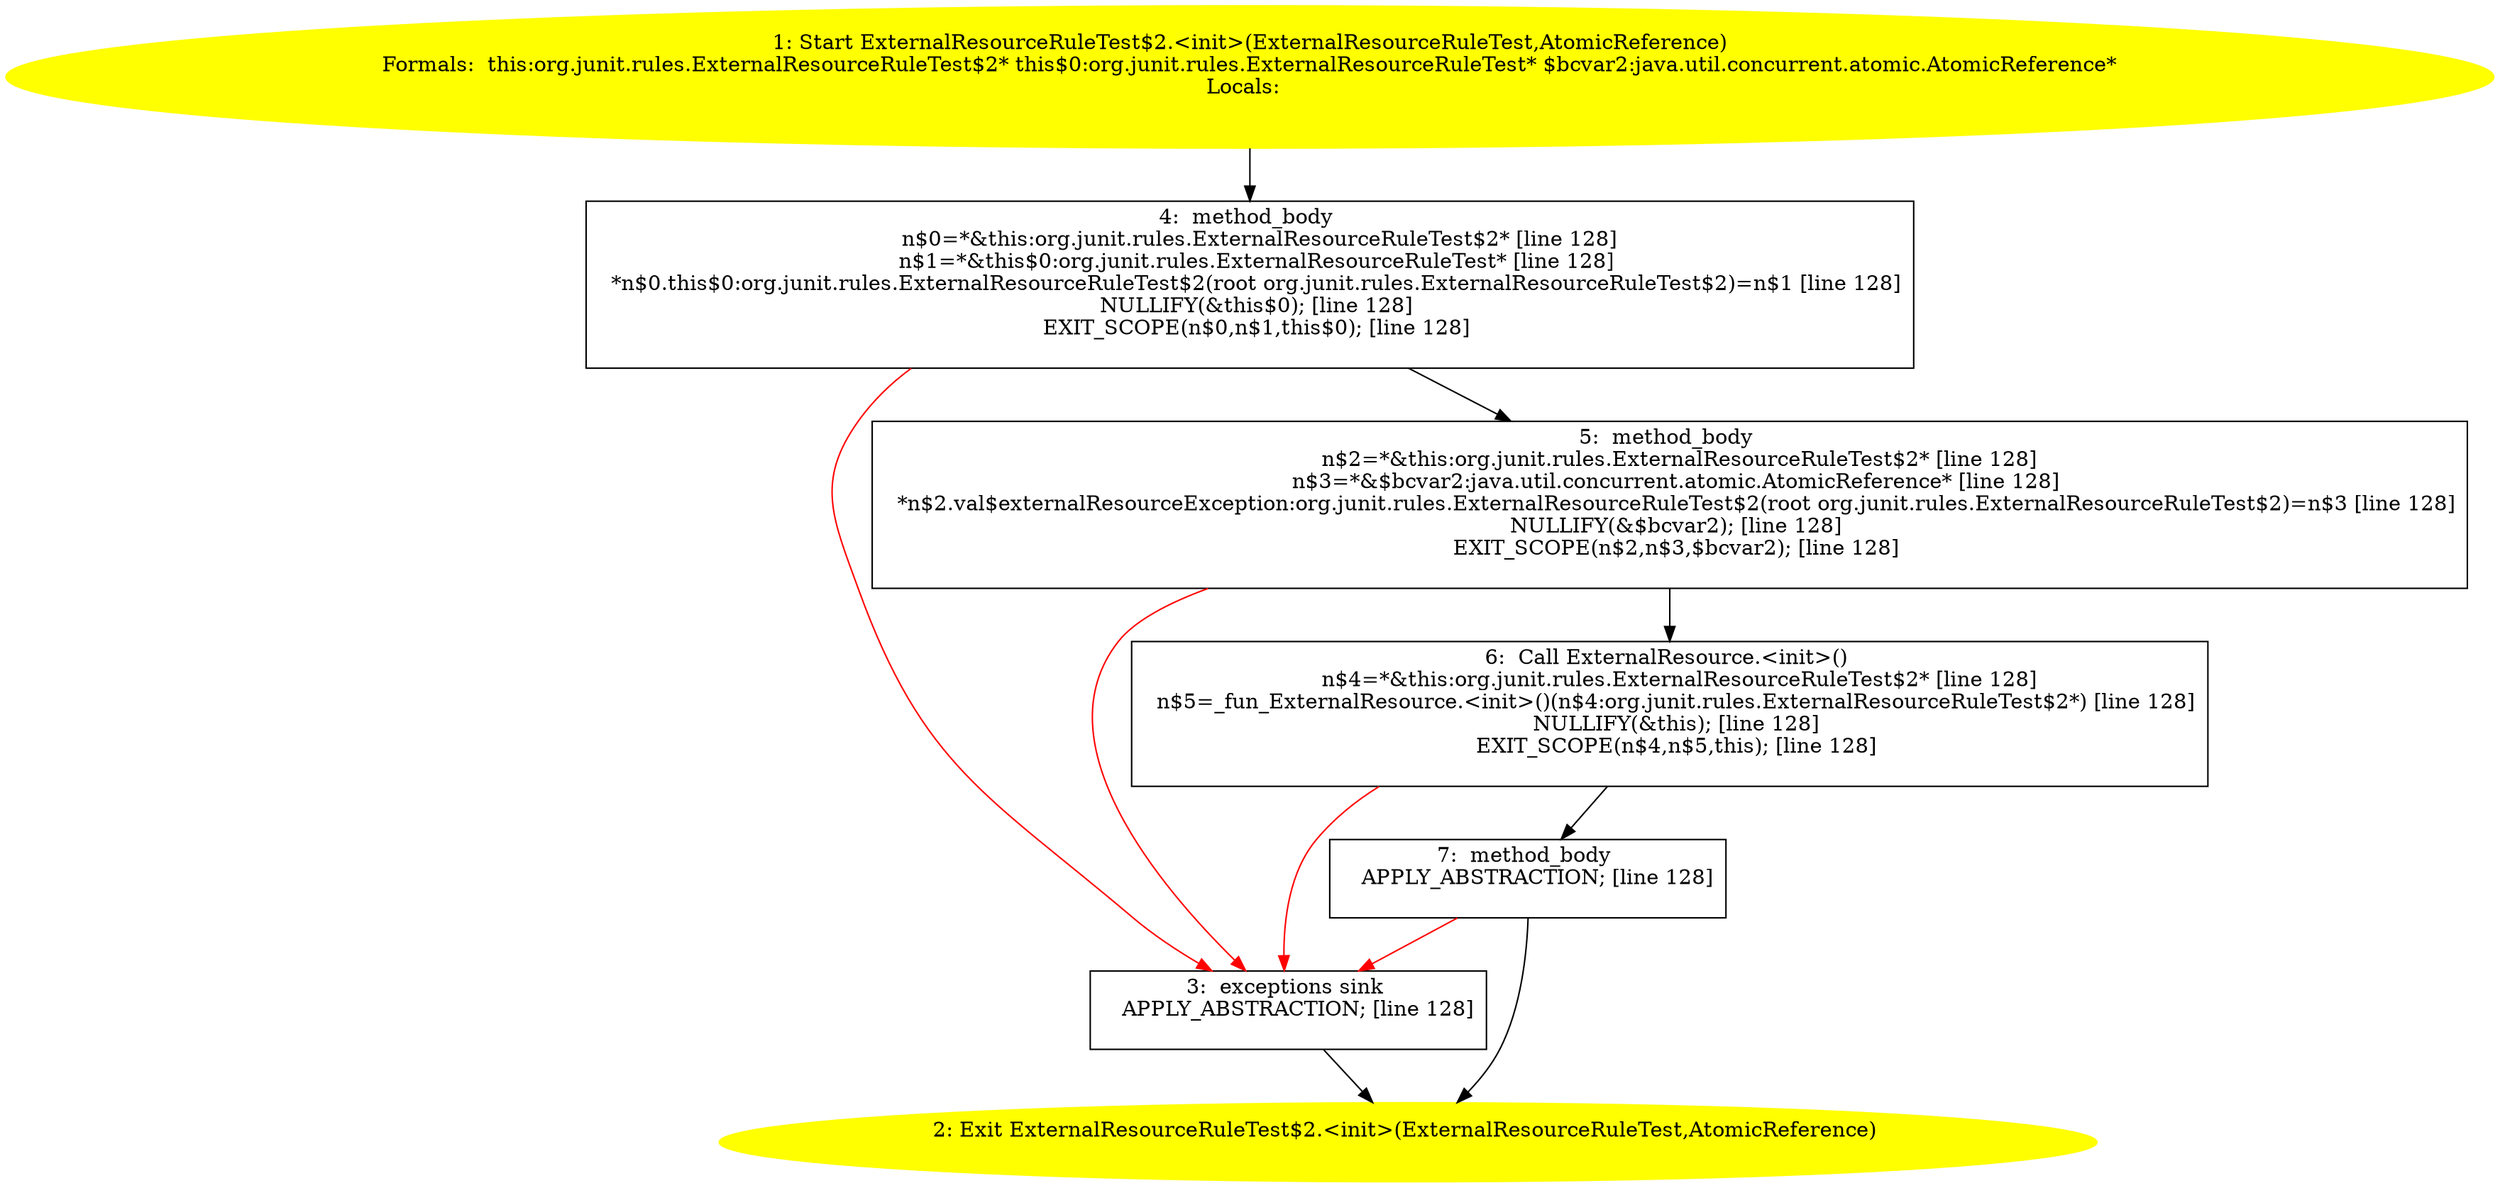 /* @generated */
digraph cfg {
"org.junit.rules.ExternalResourceRuleTest$2.<init>(org.junit.rules.ExternalResourceRuleTest,java.util.b86e157a1afef914dd92156c64867e05_1" [label="1: Start ExternalResourceRuleTest$2.<init>(ExternalResourceRuleTest,AtomicReference)\nFormals:  this:org.junit.rules.ExternalResourceRuleTest$2* this$0:org.junit.rules.ExternalResourceRuleTest* $bcvar2:java.util.concurrent.atomic.AtomicReference*\nLocals:  \n  " color=yellow style=filled]
	

	 "org.junit.rules.ExternalResourceRuleTest$2.<init>(org.junit.rules.ExternalResourceRuleTest,java.util.b86e157a1afef914dd92156c64867e05_1" -> "org.junit.rules.ExternalResourceRuleTest$2.<init>(org.junit.rules.ExternalResourceRuleTest,java.util.b86e157a1afef914dd92156c64867e05_4" ;
"org.junit.rules.ExternalResourceRuleTest$2.<init>(org.junit.rules.ExternalResourceRuleTest,java.util.b86e157a1afef914dd92156c64867e05_2" [label="2: Exit ExternalResourceRuleTest$2.<init>(ExternalResourceRuleTest,AtomicReference) \n  " color=yellow style=filled]
	

"org.junit.rules.ExternalResourceRuleTest$2.<init>(org.junit.rules.ExternalResourceRuleTest,java.util.b86e157a1afef914dd92156c64867e05_3" [label="3:  exceptions sink \n   APPLY_ABSTRACTION; [line 128]\n " shape="box"]
	

	 "org.junit.rules.ExternalResourceRuleTest$2.<init>(org.junit.rules.ExternalResourceRuleTest,java.util.b86e157a1afef914dd92156c64867e05_3" -> "org.junit.rules.ExternalResourceRuleTest$2.<init>(org.junit.rules.ExternalResourceRuleTest,java.util.b86e157a1afef914dd92156c64867e05_2" ;
"org.junit.rules.ExternalResourceRuleTest$2.<init>(org.junit.rules.ExternalResourceRuleTest,java.util.b86e157a1afef914dd92156c64867e05_4" [label="4:  method_body \n   n$0=*&this:org.junit.rules.ExternalResourceRuleTest$2* [line 128]\n  n$1=*&this$0:org.junit.rules.ExternalResourceRuleTest* [line 128]\n  *n$0.this$0:org.junit.rules.ExternalResourceRuleTest$2(root org.junit.rules.ExternalResourceRuleTest$2)=n$1 [line 128]\n  NULLIFY(&this$0); [line 128]\n  EXIT_SCOPE(n$0,n$1,this$0); [line 128]\n " shape="box"]
	

	 "org.junit.rules.ExternalResourceRuleTest$2.<init>(org.junit.rules.ExternalResourceRuleTest,java.util.b86e157a1afef914dd92156c64867e05_4" -> "org.junit.rules.ExternalResourceRuleTest$2.<init>(org.junit.rules.ExternalResourceRuleTest,java.util.b86e157a1afef914dd92156c64867e05_5" ;
	 "org.junit.rules.ExternalResourceRuleTest$2.<init>(org.junit.rules.ExternalResourceRuleTest,java.util.b86e157a1afef914dd92156c64867e05_4" -> "org.junit.rules.ExternalResourceRuleTest$2.<init>(org.junit.rules.ExternalResourceRuleTest,java.util.b86e157a1afef914dd92156c64867e05_3" [color="red" ];
"org.junit.rules.ExternalResourceRuleTest$2.<init>(org.junit.rules.ExternalResourceRuleTest,java.util.b86e157a1afef914dd92156c64867e05_5" [label="5:  method_body \n   n$2=*&this:org.junit.rules.ExternalResourceRuleTest$2* [line 128]\n  n$3=*&$bcvar2:java.util.concurrent.atomic.AtomicReference* [line 128]\n  *n$2.val$externalResourceException:org.junit.rules.ExternalResourceRuleTest$2(root org.junit.rules.ExternalResourceRuleTest$2)=n$3 [line 128]\n  NULLIFY(&$bcvar2); [line 128]\n  EXIT_SCOPE(n$2,n$3,$bcvar2); [line 128]\n " shape="box"]
	

	 "org.junit.rules.ExternalResourceRuleTest$2.<init>(org.junit.rules.ExternalResourceRuleTest,java.util.b86e157a1afef914dd92156c64867e05_5" -> "org.junit.rules.ExternalResourceRuleTest$2.<init>(org.junit.rules.ExternalResourceRuleTest,java.util.b86e157a1afef914dd92156c64867e05_6" ;
	 "org.junit.rules.ExternalResourceRuleTest$2.<init>(org.junit.rules.ExternalResourceRuleTest,java.util.b86e157a1afef914dd92156c64867e05_5" -> "org.junit.rules.ExternalResourceRuleTest$2.<init>(org.junit.rules.ExternalResourceRuleTest,java.util.b86e157a1afef914dd92156c64867e05_3" [color="red" ];
"org.junit.rules.ExternalResourceRuleTest$2.<init>(org.junit.rules.ExternalResourceRuleTest,java.util.b86e157a1afef914dd92156c64867e05_6" [label="6:  Call ExternalResource.<init>() \n   n$4=*&this:org.junit.rules.ExternalResourceRuleTest$2* [line 128]\n  n$5=_fun_ExternalResource.<init>()(n$4:org.junit.rules.ExternalResourceRuleTest$2*) [line 128]\n  NULLIFY(&this); [line 128]\n  EXIT_SCOPE(n$4,n$5,this); [line 128]\n " shape="box"]
	

	 "org.junit.rules.ExternalResourceRuleTest$2.<init>(org.junit.rules.ExternalResourceRuleTest,java.util.b86e157a1afef914dd92156c64867e05_6" -> "org.junit.rules.ExternalResourceRuleTest$2.<init>(org.junit.rules.ExternalResourceRuleTest,java.util.b86e157a1afef914dd92156c64867e05_7" ;
	 "org.junit.rules.ExternalResourceRuleTest$2.<init>(org.junit.rules.ExternalResourceRuleTest,java.util.b86e157a1afef914dd92156c64867e05_6" -> "org.junit.rules.ExternalResourceRuleTest$2.<init>(org.junit.rules.ExternalResourceRuleTest,java.util.b86e157a1afef914dd92156c64867e05_3" [color="red" ];
"org.junit.rules.ExternalResourceRuleTest$2.<init>(org.junit.rules.ExternalResourceRuleTest,java.util.b86e157a1afef914dd92156c64867e05_7" [label="7:  method_body \n   APPLY_ABSTRACTION; [line 128]\n " shape="box"]
	

	 "org.junit.rules.ExternalResourceRuleTest$2.<init>(org.junit.rules.ExternalResourceRuleTest,java.util.b86e157a1afef914dd92156c64867e05_7" -> "org.junit.rules.ExternalResourceRuleTest$2.<init>(org.junit.rules.ExternalResourceRuleTest,java.util.b86e157a1afef914dd92156c64867e05_2" ;
	 "org.junit.rules.ExternalResourceRuleTest$2.<init>(org.junit.rules.ExternalResourceRuleTest,java.util.b86e157a1afef914dd92156c64867e05_7" -> "org.junit.rules.ExternalResourceRuleTest$2.<init>(org.junit.rules.ExternalResourceRuleTest,java.util.b86e157a1afef914dd92156c64867e05_3" [color="red" ];
}
